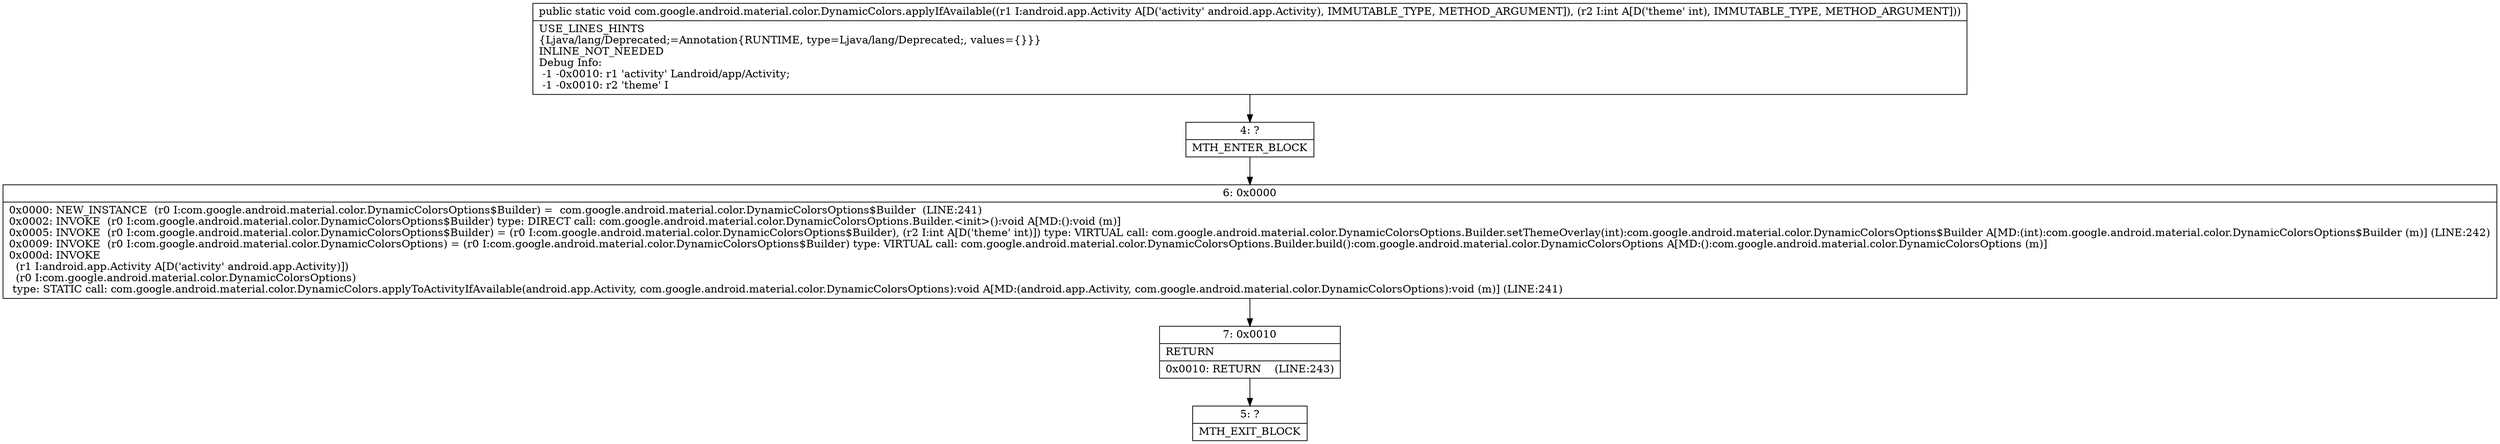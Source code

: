 digraph "CFG forcom.google.android.material.color.DynamicColors.applyIfAvailable(Landroid\/app\/Activity;I)V" {
Node_4 [shape=record,label="{4\:\ ?|MTH_ENTER_BLOCK\l}"];
Node_6 [shape=record,label="{6\:\ 0x0000|0x0000: NEW_INSTANCE  (r0 I:com.google.android.material.color.DynamicColorsOptions$Builder) =  com.google.android.material.color.DynamicColorsOptions$Builder  (LINE:241)\l0x0002: INVOKE  (r0 I:com.google.android.material.color.DynamicColorsOptions$Builder) type: DIRECT call: com.google.android.material.color.DynamicColorsOptions.Builder.\<init\>():void A[MD:():void (m)]\l0x0005: INVOKE  (r0 I:com.google.android.material.color.DynamicColorsOptions$Builder) = (r0 I:com.google.android.material.color.DynamicColorsOptions$Builder), (r2 I:int A[D('theme' int)]) type: VIRTUAL call: com.google.android.material.color.DynamicColorsOptions.Builder.setThemeOverlay(int):com.google.android.material.color.DynamicColorsOptions$Builder A[MD:(int):com.google.android.material.color.DynamicColorsOptions$Builder (m)] (LINE:242)\l0x0009: INVOKE  (r0 I:com.google.android.material.color.DynamicColorsOptions) = (r0 I:com.google.android.material.color.DynamicColorsOptions$Builder) type: VIRTUAL call: com.google.android.material.color.DynamicColorsOptions.Builder.build():com.google.android.material.color.DynamicColorsOptions A[MD:():com.google.android.material.color.DynamicColorsOptions (m)]\l0x000d: INVOKE  \l  (r1 I:android.app.Activity A[D('activity' android.app.Activity)])\l  (r0 I:com.google.android.material.color.DynamicColorsOptions)\l type: STATIC call: com.google.android.material.color.DynamicColors.applyToActivityIfAvailable(android.app.Activity, com.google.android.material.color.DynamicColorsOptions):void A[MD:(android.app.Activity, com.google.android.material.color.DynamicColorsOptions):void (m)] (LINE:241)\l}"];
Node_7 [shape=record,label="{7\:\ 0x0010|RETURN\l|0x0010: RETURN    (LINE:243)\l}"];
Node_5 [shape=record,label="{5\:\ ?|MTH_EXIT_BLOCK\l}"];
MethodNode[shape=record,label="{public static void com.google.android.material.color.DynamicColors.applyIfAvailable((r1 I:android.app.Activity A[D('activity' android.app.Activity), IMMUTABLE_TYPE, METHOD_ARGUMENT]), (r2 I:int A[D('theme' int), IMMUTABLE_TYPE, METHOD_ARGUMENT]))  | USE_LINES_HINTS\l\{Ljava\/lang\/Deprecated;=Annotation\{RUNTIME, type=Ljava\/lang\/Deprecated;, values=\{\}\}\}\lINLINE_NOT_NEEDED\lDebug Info:\l  \-1 \-0x0010: r1 'activity' Landroid\/app\/Activity;\l  \-1 \-0x0010: r2 'theme' I\l}"];
MethodNode -> Node_4;Node_4 -> Node_6;
Node_6 -> Node_7;
Node_7 -> Node_5;
}

